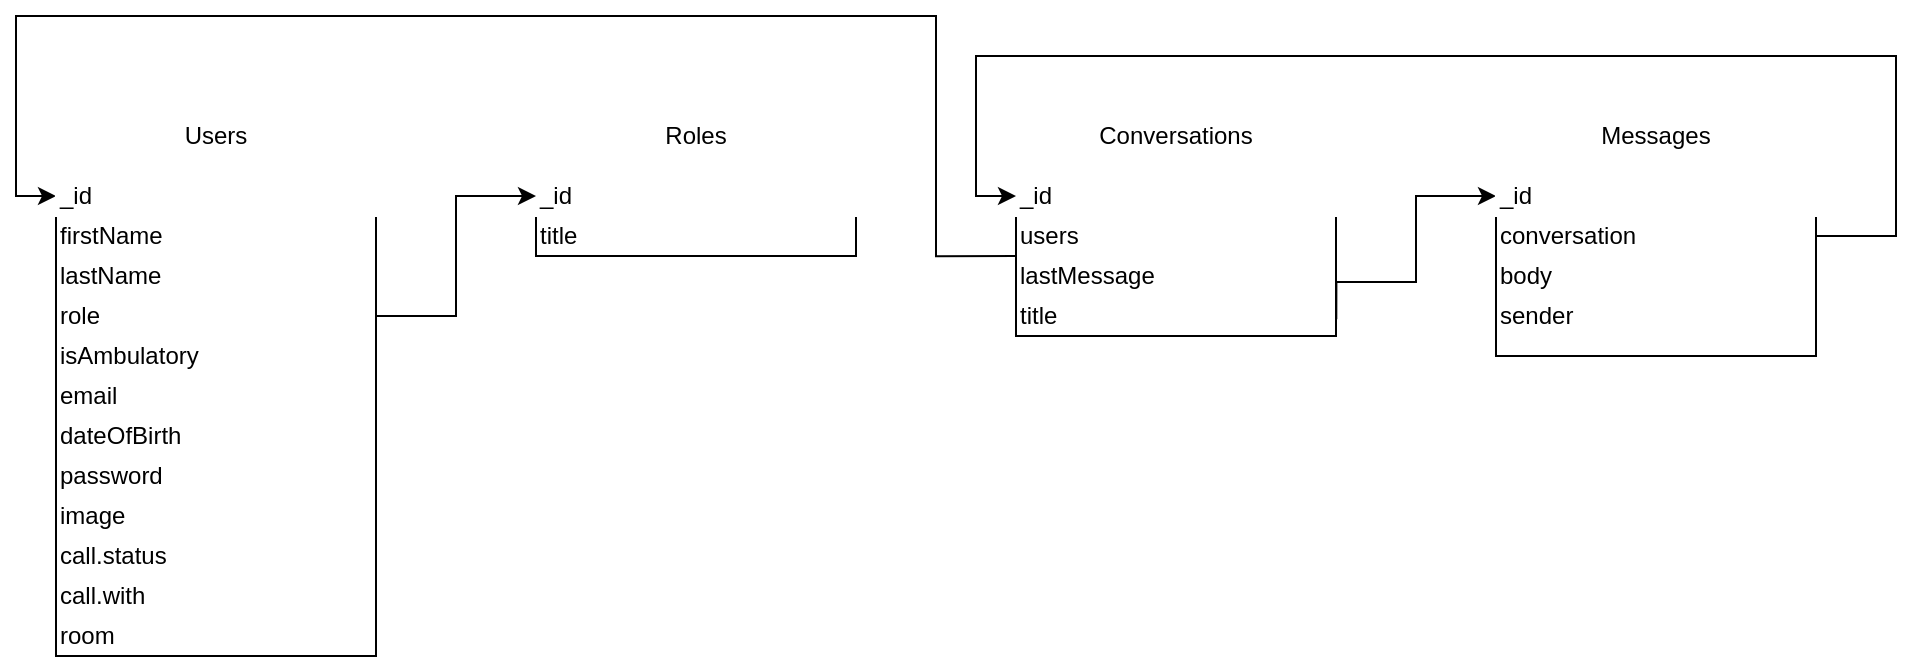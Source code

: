 <mxfile version="13.1.3">
    <diagram id="6hGFLwfOUW9BJ-s0fimq" name="Page-1">
        <mxGraphModel dx="670" dy="296" grid="1" gridSize="10" guides="1" tooltips="1" connect="1" arrows="1" fold="1" page="1" pageScale="1" pageWidth="827" pageHeight="1169" math="0" shadow="0">
            <root>
                <mxCell id="0"/>
                <mxCell id="1" parent="0"/>
                <mxCell id="2" value="" style="rounded=0;whiteSpace=wrap;html=1;fillColor=none;" parent="1" vertex="1">
                    <mxGeometry x="40" y="80" width="160" height="280" as="geometry"/>
                </mxCell>
                <mxCell id="20" value="" style="group;fontStyle=4" parent="1" vertex="1" connectable="0">
                    <mxGeometry x="270" y="70" width="170" height="280" as="geometry"/>
                </mxCell>
                <mxCell id="21" value="" style="rounded=0;whiteSpace=wrap;html=1;" parent="20" vertex="1">
                    <mxGeometry x="10" y="10" width="160" height="80" as="geometry"/>
                </mxCell>
                <mxCell id="22" value="Roles" style="rounded=0;whiteSpace=wrap;html=1;strokeColor=#FFFFFF;" parent="20" vertex="1">
                    <mxGeometry x="10" y="10" width="160" height="40" as="geometry"/>
                </mxCell>
                <mxCell id="23" value="_id" style="rounded=0;whiteSpace=wrap;html=1;strokeColor=#FFFFFF;align=left;" parent="20" vertex="1">
                    <mxGeometry x="10" y="50" width="160" height="20" as="geometry"/>
                </mxCell>
                <mxCell id="24" value="title" style="text;html=1;strokeColor=none;fillColor=none;align=left;verticalAlign=middle;whiteSpace=wrap;rounded=0;" parent="20" vertex="1">
                    <mxGeometry x="10" y="70" width="60" height="20" as="geometry"/>
                </mxCell>
                <mxCell id="32" value="" style="edgeStyle=orthogonalEdgeStyle;rounded=0;orthogonalLoop=1;jettySize=auto;html=1;entryX=0;entryY=0.5;entryDx=0;entryDy=0;" parent="1" source="2" target="23" edge="1">
                    <mxGeometry relative="1" as="geometry">
                        <mxPoint x="240" y="130" as="targetPoint"/>
                        <Array as="points">
                            <mxPoint x="240" y="190"/>
                            <mxPoint x="240" y="130"/>
                        </Array>
                    </mxGeometry>
                </mxCell>
                <mxCell id="66" value="" style="edgeStyle=orthogonalEdgeStyle;rounded=0;orthogonalLoop=1;jettySize=auto;html=1;entryX=0;entryY=0.5;entryDx=0;entryDy=0;" parent="1" target="11" edge="1">
                    <mxGeometry relative="1" as="geometry">
                        <mxPoint x="520" y="160.059" as="sourcePoint"/>
                        <mxPoint x="440" y="170" as="targetPoint"/>
                        <Array as="points">
                            <mxPoint x="480" y="160"/>
                            <mxPoint x="480" y="40"/>
                            <mxPoint x="20" y="40"/>
                            <mxPoint x="20" y="130"/>
                        </Array>
                    </mxGeometry>
                </mxCell>
                <mxCell id="67" value="" style="group" connectable="0" vertex="1" parent="1">
                    <mxGeometry x="520" y="80" width="400" height="160" as="geometry"/>
                </mxCell>
                <mxCell id="64" value="" style="group" connectable="0" vertex="1" parent="67">
                    <mxGeometry width="400" height="160" as="geometry"/>
                </mxCell>
                <mxCell id="69" value="" style="edgeStyle=orthogonalEdgeStyle;rounded=0;orthogonalLoop=1;jettySize=auto;html=1;exitX=1.001;exitY=0.93;exitDx=0;exitDy=0;exitPerimeter=0;" parent="64" source="33" target="68" edge="1">
                    <mxGeometry relative="1" as="geometry">
                        <Array as="points">
                            <mxPoint x="200" y="93"/>
                            <mxPoint x="200" y="50"/>
                        </Array>
                    </mxGeometry>
                </mxCell>
                <mxCell id="33" value="" style="rounded=0;whiteSpace=wrap;html=1;" parent="64" vertex="1">
                    <mxGeometry width="160" height="120" as="geometry"/>
                </mxCell>
                <mxCell id="68" value="" style="rounded=0;whiteSpace=wrap;html=1;" parent="64" vertex="1">
                    <mxGeometry x="240" width="160" height="130" as="geometry"/>
                </mxCell>
                <mxCell id="40" value="_id" style="rounded=0;whiteSpace=wrap;html=1;strokeColor=#FFFFFF;align=left;" parent="64" vertex="1">
                    <mxGeometry y="40" width="160" height="20" as="geometry"/>
                </mxCell>
                <mxCell id="41" value="Conversations" style="rounded=0;whiteSpace=wrap;html=1;strokeColor=#FFFFFF;" parent="64" vertex="1">
                    <mxGeometry width="160" height="40" as="geometry"/>
                </mxCell>
                <mxCell id="42" value="users" style="text;html=1;strokeColor=none;fillColor=none;align=left;verticalAlign=middle;whiteSpace=wrap;rounded=0;" parent="64" vertex="1">
                    <mxGeometry y="60" width="60" height="20" as="geometry"/>
                </mxCell>
                <mxCell id="44" value="lastMessage" style="text;html=1;strokeColor=none;fillColor=none;align=left;verticalAlign=middle;whiteSpace=wrap;rounded=0;" parent="64" vertex="1">
                    <mxGeometry y="80" width="60" height="20" as="geometry"/>
                </mxCell>
                <mxCell id="70" value="_id" style="rounded=0;whiteSpace=wrap;html=1;strokeColor=#FFFFFF;align=left;" parent="64" vertex="1">
                    <mxGeometry x="240" y="40" width="160" height="20" as="geometry"/>
                </mxCell>
                <mxCell id="71" value="Messages" style="rounded=0;whiteSpace=wrap;html=1;strokeColor=#FFFFFF;" parent="64" vertex="1">
                    <mxGeometry x="240" width="160" height="40" as="geometry"/>
                </mxCell>
                <mxCell id="87" value="" style="edgeStyle=orthogonalEdgeStyle;rounded=0;orthogonalLoop=1;jettySize=auto;html=1;exitX=1;exitY=0.588;exitDx=0;exitDy=0;exitPerimeter=0;" parent="64" source="68" target="33" edge="1">
                    <mxGeometry relative="1" as="geometry">
                        <mxPoint x="440" y="-20" as="sourcePoint"/>
                        <Array as="points">
                            <mxPoint x="400" y="70"/>
                            <mxPoint x="440" y="70"/>
                            <mxPoint x="440" y="-20"/>
                            <mxPoint x="-20" y="-20"/>
                            <mxPoint x="-20" y="50"/>
                        </Array>
                    </mxGeometry>
                </mxCell>
                <mxCell id="72" value="conversation" style="text;html=1;strokeColor=none;fillColor=none;align=left;verticalAlign=middle;whiteSpace=wrap;rounded=0;" parent="64" vertex="1">
                    <mxGeometry x="240" y="60" width="80" height="20" as="geometry"/>
                </mxCell>
                <mxCell id="86" value="body" style="text;html=1;strokeColor=none;fillColor=none;align=left;verticalAlign=middle;whiteSpace=wrap;rounded=0;" parent="64" vertex="1">
                    <mxGeometry x="240" y="80" width="80" height="20" as="geometry"/>
                </mxCell>
                <mxCell id="91" value="sender" style="text;html=1;strokeColor=none;fillColor=none;align=left;verticalAlign=middle;whiteSpace=wrap;rounded=0;" parent="64" vertex="1">
                    <mxGeometry x="240" y="100" width="80" height="20" as="geometry"/>
                </mxCell>
                <mxCell id="92" value="title" style="text;html=1;strokeColor=none;fillColor=none;align=left;verticalAlign=middle;whiteSpace=wrap;rounded=0;" parent="64" vertex="1">
                    <mxGeometry y="100" width="60" height="20" as="geometry"/>
                </mxCell>
                <mxCell id="11" value="_id" style="rounded=0;whiteSpace=wrap;html=1;strokeColor=#FFFFFF;align=left;" parent="1" vertex="1">
                    <mxGeometry x="40" y="120" width="160" height="20" as="geometry"/>
                </mxCell>
                <mxCell id="12" value="firstName" style="text;html=1;strokeColor=none;fillColor=none;align=left;verticalAlign=middle;whiteSpace=wrap;rounded=0;" parent="1" vertex="1">
                    <mxGeometry x="40" y="140" width="60" height="20" as="geometry"/>
                </mxCell>
                <mxCell id="13" value="lastName" style="text;html=1;strokeColor=none;fillColor=none;align=left;verticalAlign=middle;whiteSpace=wrap;rounded=0;" parent="1" vertex="1">
                    <mxGeometry x="40" y="160" width="60" height="20" as="geometry"/>
                </mxCell>
                <mxCell id="14" value="role" style="text;html=1;strokeColor=none;fillColor=none;align=left;verticalAlign=middle;whiteSpace=wrap;rounded=0;" parent="1" vertex="1">
                    <mxGeometry x="40" y="180" width="60" height="20" as="geometry"/>
                </mxCell>
                <mxCell id="15" value="isAmbulatory" style="text;html=1;strokeColor=none;fillColor=none;align=left;verticalAlign=middle;whiteSpace=wrap;rounded=0;" parent="1" vertex="1">
                    <mxGeometry x="40" y="200" width="70" height="20" as="geometry"/>
                </mxCell>
                <mxCell id="16" value="email" style="text;html=1;strokeColor=none;fillColor=none;align=left;verticalAlign=middle;whiteSpace=wrap;rounded=0;" parent="1" vertex="1">
                    <mxGeometry x="40" y="220" width="70" height="20" as="geometry"/>
                </mxCell>
                <mxCell id="17" value="dateOfBirth" style="text;html=1;strokeColor=none;fillColor=none;align=left;verticalAlign=middle;whiteSpace=wrap;rounded=0;" parent="1" vertex="1">
                    <mxGeometry x="40" y="240" width="70" height="20" as="geometry"/>
                </mxCell>
                <mxCell id="18" value="password" style="text;html=1;strokeColor=none;fillColor=none;align=left;verticalAlign=middle;whiteSpace=wrap;rounded=0;" parent="1" vertex="1">
                    <mxGeometry x="40" y="260" width="70" height="20" as="geometry"/>
                </mxCell>
                <mxCell id="45" value="image" style="text;html=1;strokeColor=none;fillColor=none;align=left;verticalAlign=middle;whiteSpace=wrap;rounded=0;" parent="1" vertex="1">
                    <mxGeometry x="40" y="280" width="60" height="20" as="geometry"/>
                </mxCell>
                <mxCell id="106" value="call.status" style="text;html=1;strokeColor=none;fillColor=none;align=left;verticalAlign=middle;whiteSpace=wrap;rounded=0;" vertex="1" parent="1">
                    <mxGeometry x="40" y="300" width="70" height="20" as="geometry"/>
                </mxCell>
                <mxCell id="9" value="Users" style="rounded=0;whiteSpace=wrap;html=1;strokeColor=#FFFFFF;" parent="1" vertex="1">
                    <mxGeometry x="40" y="80" width="160" height="40" as="geometry"/>
                </mxCell>
                <mxCell id="107" value="call.with" style="text;html=1;strokeColor=none;fillColor=none;align=left;verticalAlign=middle;whiteSpace=wrap;rounded=0;" vertex="1" parent="1">
                    <mxGeometry x="40" y="320" width="60" height="20" as="geometry"/>
                </mxCell>
                <mxCell id="111" value="room" style="text;html=1;strokeColor=none;fillColor=none;align=left;verticalAlign=middle;whiteSpace=wrap;rounded=0;" vertex="1" parent="1">
                    <mxGeometry x="40" y="340" width="60" height="20" as="geometry"/>
                </mxCell>
            </root>
        </mxGraphModel>
    </diagram>
</mxfile>